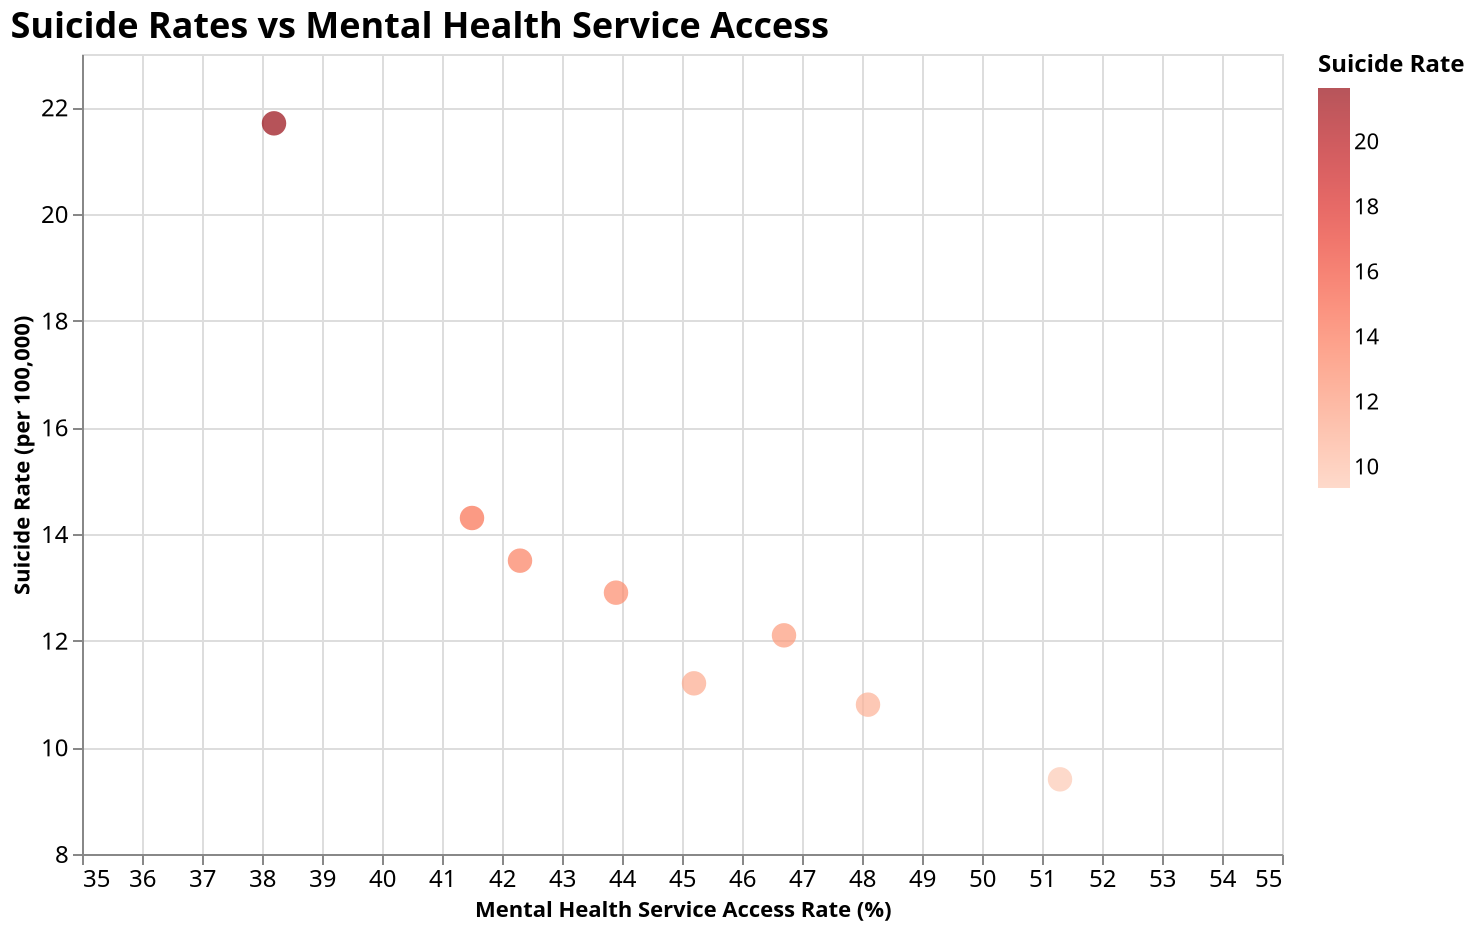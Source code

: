 {
  "$schema": "https://vega.github.io/schema/vega-lite/v5.json",
  "title": {
    "text": "Suicide Rates vs Mental Health Service Access",
    "fontSize": 18,
    "font": "Merriweather",
    "anchor": "start"
  },
  "width": 600,
  "height": 400,
  "data": {
    "values": [
      {"state": "NSW", "suicide_rate": 11.2, "access_rate": 45.2},
      {"state": "VIC", "suicide_rate": 10.8, "access_rate": 48.1},
      {"state": "QLD", "suicide_rate": 13.5, "access_rate": 42.3},
      {"state": "SA", "suicide_rate": 12.1, "access_rate": 46.7},
      {"state": "WA", "suicide_rate": 12.9, "access_rate": 43.9},
      {"state": "TAS", "suicide_rate": 14.3, "access_rate": 41.5},
      {"state": "NT", "suicide_rate": 21.7, "access_rate": 38.2},
      {"state": "ACT", "suicide_rate": 9.4, "access_rate": 51.3}
    ]
  },
  "mark": {
    "type": "point",
    "filled": true,
    "size": 150
  },
  "encoding": {
    "x": {
      "field": "access_rate",
      "type": "quantitative",
      "title": "Mental Health Service Access Rate (%)",
      "scale": {
        "domain": [35, 55]
      },
      "axis": {
        "labelFontSize": 12
      }
    },
    "y": {
      "field": "suicide_rate",
      "type": "quantitative",
      "title": "Suicide Rate (per 100,000)",
      "scale": {
        "domain": [8, 23]
      },
      "axis": {
        "labelFontSize": 12
      }
    },
    "color": {
      "field": "suicide_rate",
      "type": "quantitative",
      "scale": {
        "scheme": "reds"
      },
      "legend": {
        "title": "Suicide Rate",
        "titleFontSize": 12,
        "labelFontSize": 11
      }
    },
    "tooltip": [
      {"field": "state", "type": "nominal", "title": "State/Territory"},
      {"field": "access_rate", "type": "quantitative", "title": "Service Access (%)", "format": ".1f"},
      {"field": "suicide_rate", "type": "quantitative", "title": "Suicide Rate (per 100k)", "format": ".1f"}
    ]
  }
}

